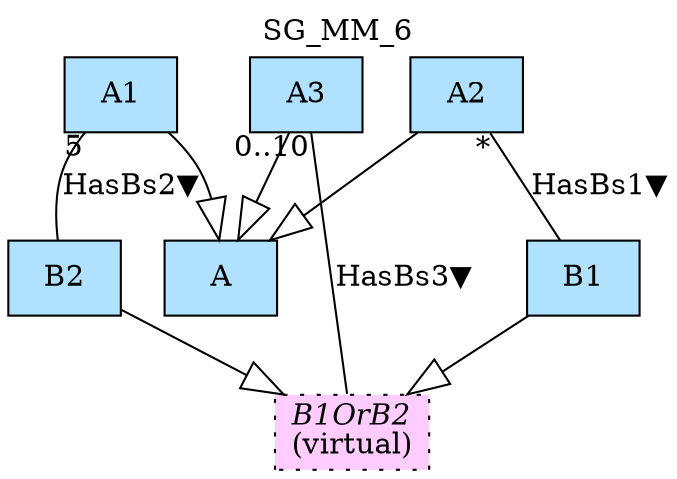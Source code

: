 digraph {graph[label=SG_MM_6,labelloc=tl,labelfontsize=12];
"A"[shape=record,fillcolor=lightskyblue1,style = filled,label="A"];
"A1"[shape=record,fillcolor=lightskyblue1,style = filled,label="A1"];
"A2"[shape=record,fillcolor=lightskyblue1,style = filled,label="A2"];
"A3"[shape=record,fillcolor=lightskyblue1,style = filled,label="A3"];
"B1"[shape=record,fillcolor=lightskyblue1,style = filled,label="B1"];
"B2"[shape=record,fillcolor=lightskyblue1,style = filled,label="B2"];
"B1OrB2"[shape=record,fillcolor="#FFCCFF",style ="filled,dotted",label=<{<I>B1OrB2</I><br/>(virtual)}>];

"A1"->"A"[arrowhead=onormal,arrowsize=2.0];
"A2"->"A"[arrowhead=onormal,arrowsize=2.0];
"A3"->"A"[arrowhead=onormal,arrowsize=2.0];
"B1"->"B1OrB2"[arrowhead=onormal,arrowsize=2.0];
"B2"->"B1OrB2"[arrowhead=onormal,arrowsize=2.0];
"A2"->"B1"[label="HasBs1▼",dir=none,taillabel="*",headlabel=""];
"A1"->"B2"[label="HasBs2▼",dir=none,taillabel="5",headlabel=""];
"A3"->"B1OrB2"[label="HasBs3▼",dir=none,taillabel="0..10",headlabel=""];
}